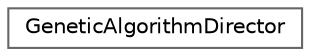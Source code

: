 digraph "Graphical Class Hierarchy"
{
 // LATEX_PDF_SIZE
  bgcolor="transparent";
  edge [fontname=Helvetica,fontsize=10,labelfontname=Helvetica,labelfontsize=10];
  node [fontname=Helvetica,fontsize=10,shape=box,height=0.2,width=0.4];
  rankdir="LR";
  Node0 [id="Node000000",label="GeneticAlgorithmDirector",height=0.2,width=0.4,color="grey40", fillcolor="white", style="filled",URL="$class_genetic_algorithm_director.html",tooltip="Director class for creating various GAs."];
}
